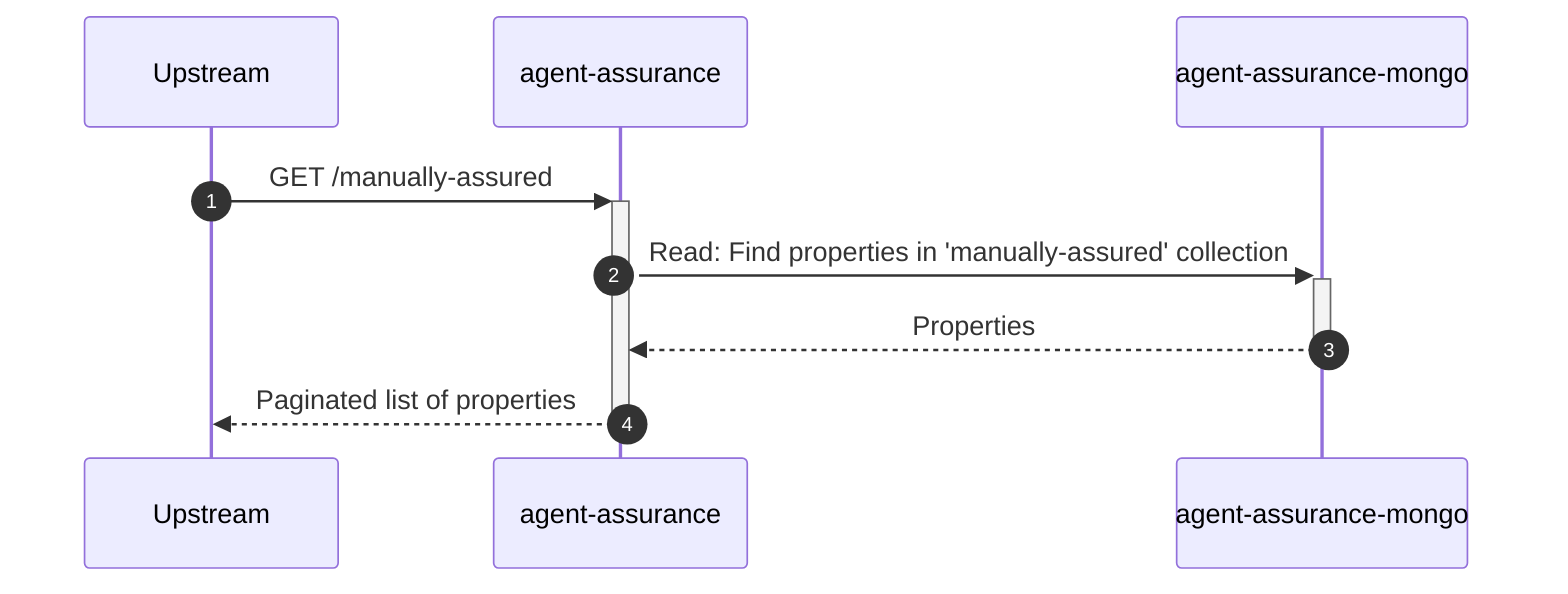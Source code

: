 sequenceDiagram
    autonumber
    participant Upstream
    participant agent-assurance
    participant agent-assurance-mongo

    Upstream->>+agent-assurance: GET /manually-assured
    agent-assurance->>+agent-assurance-mongo: Read: Find properties in 'manually-assured' collection
    agent-assurance-mongo-->>-agent-assurance: Properties
    agent-assurance-->>-Upstream: Paginated list of properties